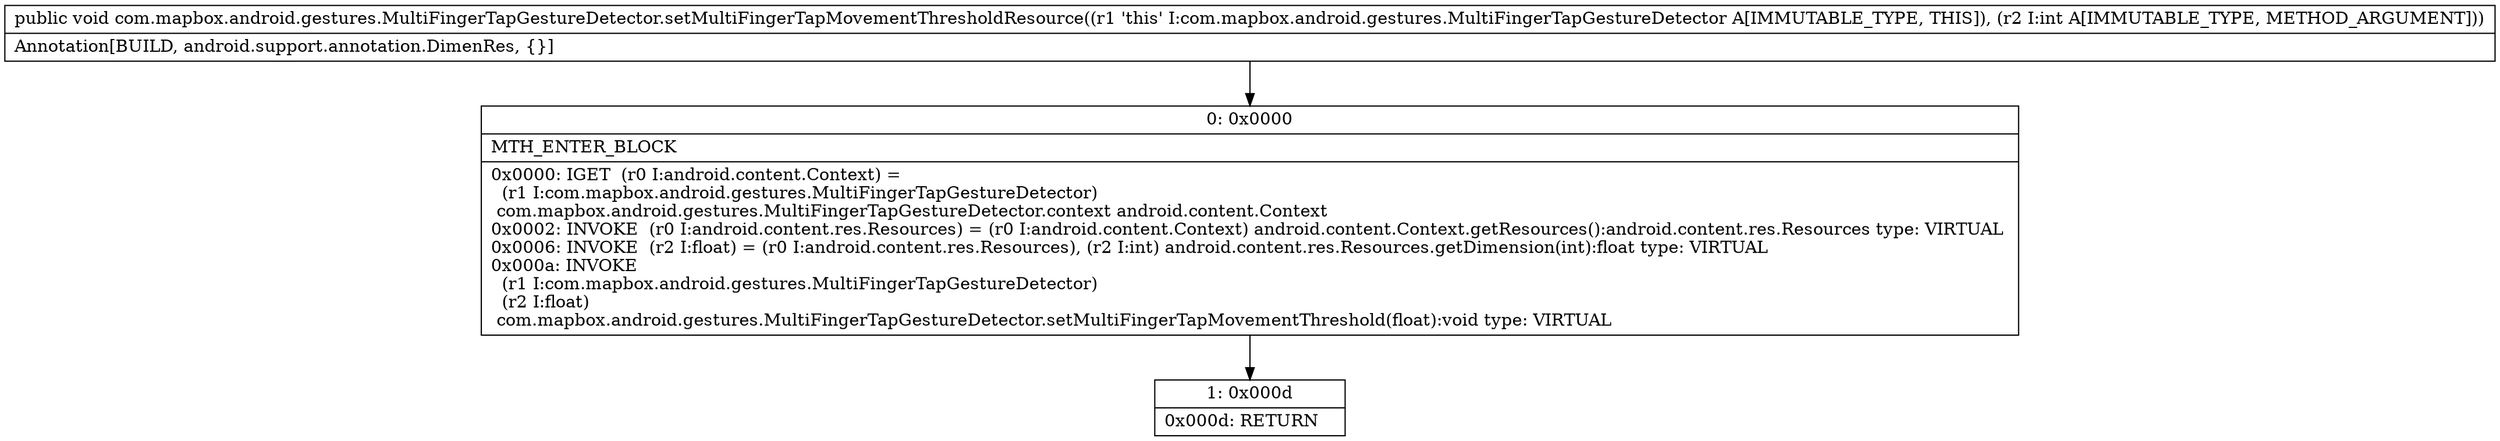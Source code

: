 digraph "CFG forcom.mapbox.android.gestures.MultiFingerTapGestureDetector.setMultiFingerTapMovementThresholdResource(I)V" {
Node_0 [shape=record,label="{0\:\ 0x0000|MTH_ENTER_BLOCK\l|0x0000: IGET  (r0 I:android.content.Context) = \l  (r1 I:com.mapbox.android.gestures.MultiFingerTapGestureDetector)\l com.mapbox.android.gestures.MultiFingerTapGestureDetector.context android.content.Context \l0x0002: INVOKE  (r0 I:android.content.res.Resources) = (r0 I:android.content.Context) android.content.Context.getResources():android.content.res.Resources type: VIRTUAL \l0x0006: INVOKE  (r2 I:float) = (r0 I:android.content.res.Resources), (r2 I:int) android.content.res.Resources.getDimension(int):float type: VIRTUAL \l0x000a: INVOKE  \l  (r1 I:com.mapbox.android.gestures.MultiFingerTapGestureDetector)\l  (r2 I:float)\l com.mapbox.android.gestures.MultiFingerTapGestureDetector.setMultiFingerTapMovementThreshold(float):void type: VIRTUAL \l}"];
Node_1 [shape=record,label="{1\:\ 0x000d|0x000d: RETURN   \l}"];
MethodNode[shape=record,label="{public void com.mapbox.android.gestures.MultiFingerTapGestureDetector.setMultiFingerTapMovementThresholdResource((r1 'this' I:com.mapbox.android.gestures.MultiFingerTapGestureDetector A[IMMUTABLE_TYPE, THIS]), (r2 I:int A[IMMUTABLE_TYPE, METHOD_ARGUMENT]))  | Annotation[BUILD, android.support.annotation.DimenRes, \{\}]\l}"];
MethodNode -> Node_0;
Node_0 -> Node_1;
}

